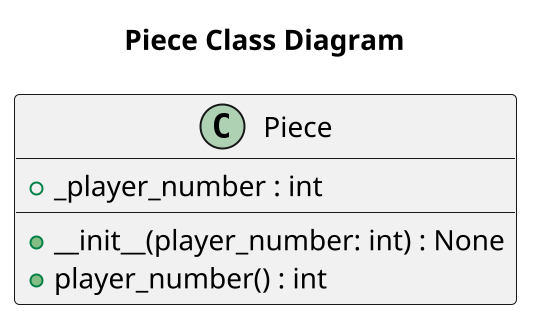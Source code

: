 @startuml
scale 2
title "Piece Class Diagram"
class Piece {
    +_player_number : int

    +__init__(player_number: int) : None
    +player_number() : int
}
@enduml